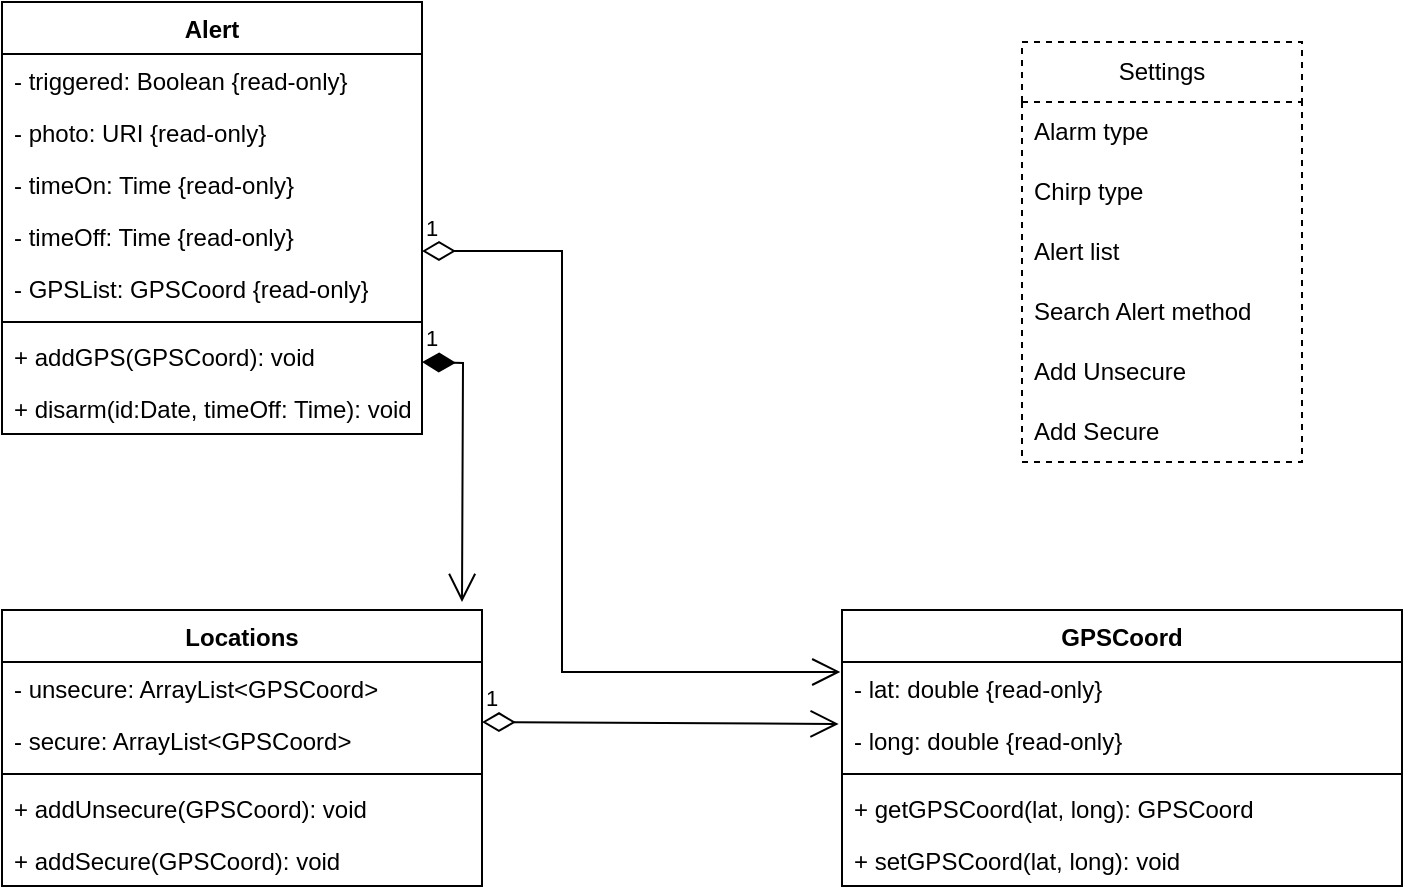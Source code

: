 <mxfile version="23.1.5" type="device">
  <diagram name="Page-1" id="htAdSNcWlhiPEnMqPCJC">
    <mxGraphModel dx="884" dy="608" grid="1" gridSize="10" guides="1" tooltips="1" connect="1" arrows="1" fold="1" page="1" pageScale="1" pageWidth="850" pageHeight="1100" math="0" shadow="0">
      <root>
        <mxCell id="0" />
        <mxCell id="1" parent="0" />
        <mxCell id="QO3o60luh7Fnf20lb6pL-1" value="Alert" style="swimlane;fontStyle=1;align=center;verticalAlign=top;childLayout=stackLayout;horizontal=1;startSize=26;horizontalStack=0;resizeParent=1;resizeParentMax=0;resizeLast=0;collapsible=1;marginBottom=0;whiteSpace=wrap;html=1;" parent="1" vertex="1">
          <mxGeometry x="80" y="80" width="210" height="216" as="geometry" />
        </mxCell>
        <mxCell id="QO3o60luh7Fnf20lb6pL-12" value="- triggered: Boolean {read-only}" style="text;strokeColor=none;fillColor=none;align=left;verticalAlign=top;spacingLeft=4;spacingRight=4;overflow=hidden;rotatable=0;points=[[0,0.5],[1,0.5]];portConstraint=eastwest;whiteSpace=wrap;html=1;" parent="QO3o60luh7Fnf20lb6pL-1" vertex="1">
          <mxGeometry y="26" width="210" height="26" as="geometry" />
        </mxCell>
        <mxCell id="QO3o60luh7Fnf20lb6pL-13" value="- photo: URI {read-only}" style="text;strokeColor=none;fillColor=none;align=left;verticalAlign=top;spacingLeft=4;spacingRight=4;overflow=hidden;rotatable=0;points=[[0,0.5],[1,0.5]];portConstraint=eastwest;whiteSpace=wrap;html=1;" parent="QO3o60luh7Fnf20lb6pL-1" vertex="1">
          <mxGeometry y="52" width="210" height="26" as="geometry" />
        </mxCell>
        <mxCell id="QO3o60luh7Fnf20lb6pL-2" value="- timeOn: Time {read-only}" style="text;strokeColor=none;fillColor=none;align=left;verticalAlign=top;spacingLeft=4;spacingRight=4;overflow=hidden;rotatable=0;points=[[0,0.5],[1,0.5]];portConstraint=eastwest;whiteSpace=wrap;html=1;" parent="QO3o60luh7Fnf20lb6pL-1" vertex="1">
          <mxGeometry y="78" width="210" height="26" as="geometry" />
        </mxCell>
        <mxCell id="QO3o60luh7Fnf20lb6pL-11" value="- timeOff: Time {read-only}" style="text;strokeColor=none;fillColor=none;align=left;verticalAlign=top;spacingLeft=4;spacingRight=4;overflow=hidden;rotatable=0;points=[[0,0.5],[1,0.5]];portConstraint=eastwest;whiteSpace=wrap;html=1;" parent="QO3o60luh7Fnf20lb6pL-1" vertex="1">
          <mxGeometry y="104" width="210" height="26" as="geometry" />
        </mxCell>
        <mxCell id="g78hevzDiGQzAzcVHnX2-24" value="- GPSList: GPSCoord {read-only}" style="text;strokeColor=none;fillColor=none;align=left;verticalAlign=top;spacingLeft=4;spacingRight=4;overflow=hidden;rotatable=0;points=[[0,0.5],[1,0.5]];portConstraint=eastwest;whiteSpace=wrap;html=1;" parent="QO3o60luh7Fnf20lb6pL-1" vertex="1">
          <mxGeometry y="130" width="210" height="26" as="geometry" />
        </mxCell>
        <mxCell id="QO3o60luh7Fnf20lb6pL-3" value="" style="line;strokeWidth=1;fillColor=none;align=left;verticalAlign=middle;spacingTop=-1;spacingLeft=3;spacingRight=3;rotatable=0;labelPosition=right;points=[];portConstraint=eastwest;strokeColor=inherit;" parent="QO3o60luh7Fnf20lb6pL-1" vertex="1">
          <mxGeometry y="156" width="210" height="8" as="geometry" />
        </mxCell>
        <mxCell id="QO3o60luh7Fnf20lb6pL-4" value="+ addGPS(GPSCoord): void" style="text;strokeColor=none;fillColor=none;align=left;verticalAlign=top;spacingLeft=4;spacingRight=4;overflow=hidden;rotatable=0;points=[[0,0.5],[1,0.5]];portConstraint=eastwest;whiteSpace=wrap;html=1;" parent="QO3o60luh7Fnf20lb6pL-1" vertex="1">
          <mxGeometry y="164" width="210" height="26" as="geometry" />
        </mxCell>
        <mxCell id="JbfR-_CshwhSvyDO_35e-1" value="+ disarm(id:Date, timeOff: Time): void" style="text;strokeColor=none;fillColor=none;align=left;verticalAlign=top;spacingLeft=4;spacingRight=4;overflow=hidden;rotatable=0;points=[[0,0.5],[1,0.5]];portConstraint=eastwest;whiteSpace=wrap;html=1;" parent="QO3o60luh7Fnf20lb6pL-1" vertex="1">
          <mxGeometry y="190" width="210" height="26" as="geometry" />
        </mxCell>
        <mxCell id="g78hevzDiGQzAzcVHnX2-1" value="Locations" style="swimlane;fontStyle=1;align=center;verticalAlign=top;childLayout=stackLayout;horizontal=1;startSize=26;horizontalStack=0;resizeParent=1;resizeParentMax=0;resizeLast=0;collapsible=1;marginBottom=0;whiteSpace=wrap;html=1;" parent="1" vertex="1">
          <mxGeometry x="80" y="384" width="240" height="138" as="geometry" />
        </mxCell>
        <mxCell id="g78hevzDiGQzAzcVHnX2-2" value="- unsecure: ArrayList&amp;lt;GPSCoord&amp;gt;" style="text;strokeColor=none;fillColor=none;align=left;verticalAlign=top;spacingLeft=4;spacingRight=4;overflow=hidden;rotatable=0;points=[[0,0.5],[1,0.5]];portConstraint=eastwest;whiteSpace=wrap;html=1;" parent="g78hevzDiGQzAzcVHnX2-1" vertex="1">
          <mxGeometry y="26" width="240" height="26" as="geometry" />
        </mxCell>
        <mxCell id="g78hevzDiGQzAzcVHnX2-9" value="- secure: ArrayList&amp;lt;GPSCoord&amp;gt;" style="text;strokeColor=none;fillColor=none;align=left;verticalAlign=top;spacingLeft=4;spacingRight=4;overflow=hidden;rotatable=0;points=[[0,0.5],[1,0.5]];portConstraint=eastwest;whiteSpace=wrap;html=1;" parent="g78hevzDiGQzAzcVHnX2-1" vertex="1">
          <mxGeometry y="52" width="240" height="26" as="geometry" />
        </mxCell>
        <mxCell id="g78hevzDiGQzAzcVHnX2-3" value="" style="line;strokeWidth=1;fillColor=none;align=left;verticalAlign=middle;spacingTop=-1;spacingLeft=3;spacingRight=3;rotatable=0;labelPosition=right;points=[];portConstraint=eastwest;strokeColor=inherit;" parent="g78hevzDiGQzAzcVHnX2-1" vertex="1">
          <mxGeometry y="78" width="240" height="8" as="geometry" />
        </mxCell>
        <mxCell id="g78hevzDiGQzAzcVHnX2-4" value="+ addUnsecure(GPSCoord): void" style="text;strokeColor=none;fillColor=none;align=left;verticalAlign=top;spacingLeft=4;spacingRight=4;overflow=hidden;rotatable=0;points=[[0,0.5],[1,0.5]];portConstraint=eastwest;whiteSpace=wrap;html=1;" parent="g78hevzDiGQzAzcVHnX2-1" vertex="1">
          <mxGeometry y="86" width="240" height="26" as="geometry" />
        </mxCell>
        <mxCell id="g78hevzDiGQzAzcVHnX2-10" value="+ addSecure(GPSCoord): void" style="text;strokeColor=none;fillColor=none;align=left;verticalAlign=top;spacingLeft=4;spacingRight=4;overflow=hidden;rotatable=0;points=[[0,0.5],[1,0.5]];portConstraint=eastwest;whiteSpace=wrap;html=1;" parent="g78hevzDiGQzAzcVHnX2-1" vertex="1">
          <mxGeometry y="112" width="240" height="26" as="geometry" />
        </mxCell>
        <mxCell id="g78hevzDiGQzAzcVHnX2-12" value="GPSCoord" style="swimlane;fontStyle=1;align=center;verticalAlign=top;childLayout=stackLayout;horizontal=1;startSize=26;horizontalStack=0;resizeParent=1;resizeParentMax=0;resizeLast=0;collapsible=1;marginBottom=0;whiteSpace=wrap;html=1;" parent="1" vertex="1">
          <mxGeometry x="500" y="384" width="280" height="138" as="geometry" />
        </mxCell>
        <mxCell id="g78hevzDiGQzAzcVHnX2-13" value="- lat: double {read-only}" style="text;strokeColor=none;fillColor=none;align=left;verticalAlign=top;spacingLeft=4;spacingRight=4;overflow=hidden;rotatable=0;points=[[0,0.5],[1,0.5]];portConstraint=eastwest;whiteSpace=wrap;html=1;" parent="g78hevzDiGQzAzcVHnX2-12" vertex="1">
          <mxGeometry y="26" width="280" height="26" as="geometry" />
        </mxCell>
        <mxCell id="g78hevzDiGQzAzcVHnX2-16" value="- long: double {read-only}" style="text;strokeColor=none;fillColor=none;align=left;verticalAlign=top;spacingLeft=4;spacingRight=4;overflow=hidden;rotatable=0;points=[[0,0.5],[1,0.5]];portConstraint=eastwest;whiteSpace=wrap;html=1;" parent="g78hevzDiGQzAzcVHnX2-12" vertex="1">
          <mxGeometry y="52" width="280" height="26" as="geometry" />
        </mxCell>
        <mxCell id="g78hevzDiGQzAzcVHnX2-14" value="" style="line;strokeWidth=1;fillColor=none;align=left;verticalAlign=middle;spacingTop=-1;spacingLeft=3;spacingRight=3;rotatable=0;labelPosition=right;points=[];portConstraint=eastwest;strokeColor=inherit;" parent="g78hevzDiGQzAzcVHnX2-12" vertex="1">
          <mxGeometry y="78" width="280" height="8" as="geometry" />
        </mxCell>
        <mxCell id="g78hevzDiGQzAzcVHnX2-15" value="+ getGPSCoord(lat, long): GPSCoord" style="text;strokeColor=none;fillColor=none;align=left;verticalAlign=top;spacingLeft=4;spacingRight=4;overflow=hidden;rotatable=0;points=[[0,0.5],[1,0.5]];portConstraint=eastwest;whiteSpace=wrap;html=1;" parent="g78hevzDiGQzAzcVHnX2-12" vertex="1">
          <mxGeometry y="86" width="280" height="26" as="geometry" />
        </mxCell>
        <mxCell id="VIBxlU-8SnilPU0rNErE-1" value="+ setGPSCoord(lat, long): void" style="text;strokeColor=none;fillColor=none;align=left;verticalAlign=top;spacingLeft=4;spacingRight=4;overflow=hidden;rotatable=0;points=[[0,0.5],[1,0.5]];portConstraint=eastwest;whiteSpace=wrap;html=1;" vertex="1" parent="g78hevzDiGQzAzcVHnX2-12">
          <mxGeometry y="112" width="280" height="26" as="geometry" />
        </mxCell>
        <mxCell id="g78hevzDiGQzAzcVHnX2-18" value="Settings" style="swimlane;fontStyle=0;childLayout=stackLayout;horizontal=1;startSize=30;horizontalStack=0;resizeParent=1;resizeParentMax=0;resizeLast=0;collapsible=1;marginBottom=0;whiteSpace=wrap;html=1;dashed=1;" parent="1" vertex="1">
          <mxGeometry x="590" y="100" width="140" height="210" as="geometry" />
        </mxCell>
        <mxCell id="g78hevzDiGQzAzcVHnX2-19" value="Alarm type" style="text;strokeColor=none;fillColor=none;align=left;verticalAlign=middle;spacingLeft=4;spacingRight=4;overflow=hidden;points=[[0,0.5],[1,0.5]];portConstraint=eastwest;rotatable=0;whiteSpace=wrap;html=1;" parent="g78hevzDiGQzAzcVHnX2-18" vertex="1">
          <mxGeometry y="30" width="140" height="30" as="geometry" />
        </mxCell>
        <mxCell id="g78hevzDiGQzAzcVHnX2-20" value="Chirp type" style="text;strokeColor=none;fillColor=none;align=left;verticalAlign=middle;spacingLeft=4;spacingRight=4;overflow=hidden;points=[[0,0.5],[1,0.5]];portConstraint=eastwest;rotatable=0;whiteSpace=wrap;html=1;" parent="g78hevzDiGQzAzcVHnX2-18" vertex="1">
          <mxGeometry y="60" width="140" height="30" as="geometry" />
        </mxCell>
        <mxCell id="g78hevzDiGQzAzcVHnX2-21" value="Alert list" style="text;strokeColor=none;fillColor=none;align=left;verticalAlign=middle;spacingLeft=4;spacingRight=4;overflow=hidden;points=[[0,0.5],[1,0.5]];portConstraint=eastwest;rotatable=0;whiteSpace=wrap;html=1;" parent="g78hevzDiGQzAzcVHnX2-18" vertex="1">
          <mxGeometry y="90" width="140" height="30" as="geometry" />
        </mxCell>
        <mxCell id="g78hevzDiGQzAzcVHnX2-25" value="Search Alert method" style="text;strokeColor=none;fillColor=none;align=left;verticalAlign=middle;spacingLeft=4;spacingRight=4;overflow=hidden;points=[[0,0.5],[1,0.5]];portConstraint=eastwest;rotatable=0;whiteSpace=wrap;html=1;" parent="g78hevzDiGQzAzcVHnX2-18" vertex="1">
          <mxGeometry y="120" width="140" height="30" as="geometry" />
        </mxCell>
        <mxCell id="g78hevzDiGQzAzcVHnX2-26" value="Add Unsecure" style="text;strokeColor=none;fillColor=none;align=left;verticalAlign=middle;spacingLeft=4;spacingRight=4;overflow=hidden;points=[[0,0.5],[1,0.5]];portConstraint=eastwest;rotatable=0;whiteSpace=wrap;html=1;" parent="g78hevzDiGQzAzcVHnX2-18" vertex="1">
          <mxGeometry y="150" width="140" height="30" as="geometry" />
        </mxCell>
        <mxCell id="g78hevzDiGQzAzcVHnX2-27" value="Add Secure" style="text;strokeColor=none;fillColor=none;align=left;verticalAlign=middle;spacingLeft=4;spacingRight=4;overflow=hidden;points=[[0,0.5],[1,0.5]];portConstraint=eastwest;rotatable=0;whiteSpace=wrap;html=1;" parent="g78hevzDiGQzAzcVHnX2-18" vertex="1">
          <mxGeometry y="180" width="140" height="30" as="geometry" />
        </mxCell>
        <mxCell id="VIBxlU-8SnilPU0rNErE-2" value="1" style="endArrow=open;html=1;endSize=12;startArrow=diamondThin;startSize=14;startFill=0;edgeStyle=orthogonalEdgeStyle;align=left;verticalAlign=bottom;rounded=0;entryX=-0.006;entryY=0.192;entryDx=0;entryDy=0;entryPerimeter=0;" edge="1" parent="1" target="g78hevzDiGQzAzcVHnX2-16">
          <mxGeometry x="-1" y="3" relative="1" as="geometry">
            <mxPoint x="320" y="440" as="sourcePoint" />
            <mxPoint x="490" y="440" as="targetPoint" />
          </mxGeometry>
        </mxCell>
        <mxCell id="VIBxlU-8SnilPU0rNErE-3" value="1" style="endArrow=open;html=1;endSize=12;startArrow=diamondThin;startSize=14;startFill=0;edgeStyle=orthogonalEdgeStyle;align=left;verticalAlign=bottom;rounded=0;entryX=-0.003;entryY=0.192;entryDx=0;entryDy=0;entryPerimeter=0;" edge="1" parent="1" target="g78hevzDiGQzAzcVHnX2-13">
          <mxGeometry x="-1" y="3" relative="1" as="geometry">
            <mxPoint x="290" y="204.5" as="sourcePoint" />
            <mxPoint x="450" y="204.5" as="targetPoint" />
            <Array as="points">
              <mxPoint x="360" y="205" />
              <mxPoint x="360" y="415" />
            </Array>
          </mxGeometry>
        </mxCell>
        <mxCell id="VIBxlU-8SnilPU0rNErE-4" value="1" style="endArrow=open;html=1;endSize=12;startArrow=diamondThin;startSize=14;startFill=1;edgeStyle=orthogonalEdgeStyle;align=left;verticalAlign=bottom;rounded=0;" edge="1" parent="1">
          <mxGeometry x="-1" y="3" relative="1" as="geometry">
            <mxPoint x="290" y="260" as="sourcePoint" />
            <mxPoint x="310" y="380" as="targetPoint" />
          </mxGeometry>
        </mxCell>
      </root>
    </mxGraphModel>
  </diagram>
</mxfile>
